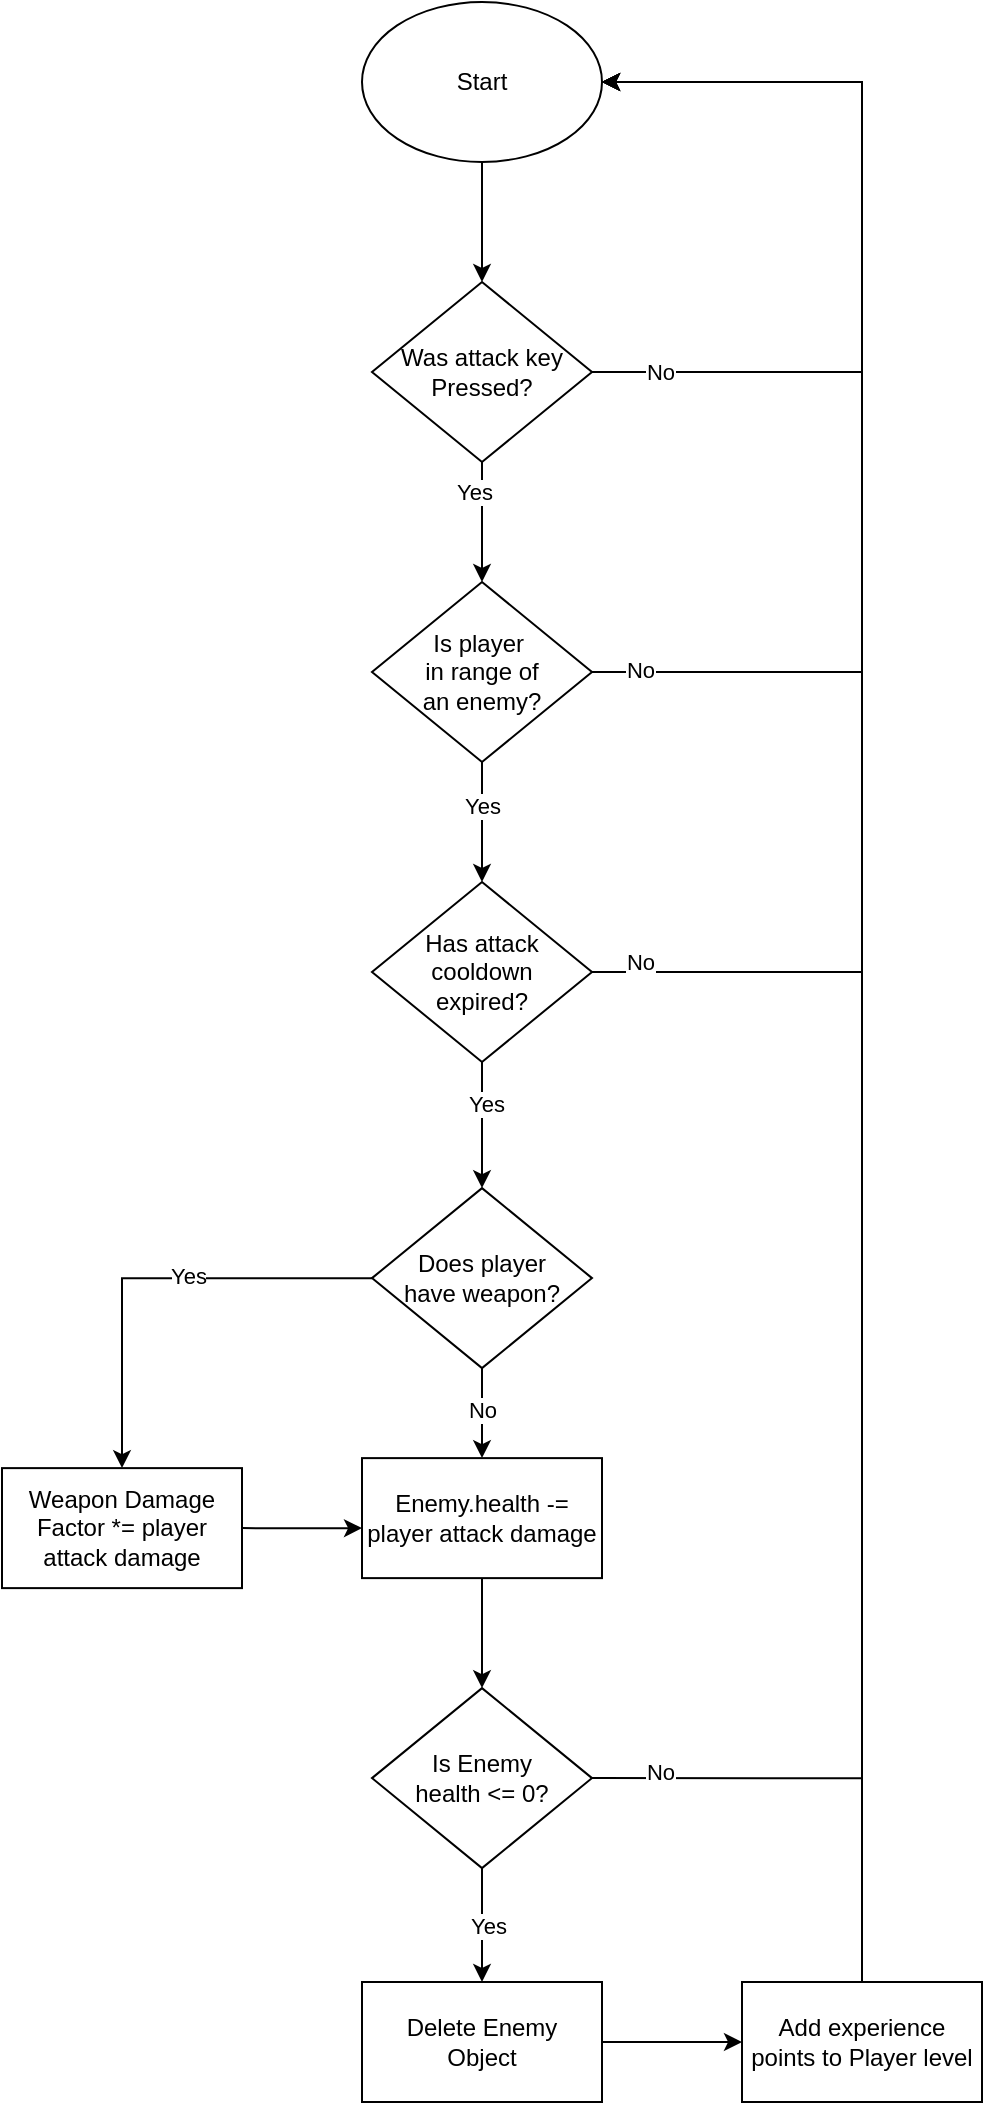 <mxfile version="20.2.4" type="device"><diagram id="C5RBs43oDa-KdzZeNtuy" name="Page-1"><mxGraphModel dx="946" dy="551" grid="1" gridSize="10" guides="1" tooltips="1" connect="1" arrows="1" fold="1" page="1" pageScale="1" pageWidth="827" pageHeight="1169" math="0" shadow="0"><root><mxCell id="WIyWlLk6GJQsqaUBKTNV-0"/><mxCell id="WIyWlLk6GJQsqaUBKTNV-1" parent="WIyWlLk6GJQsqaUBKTNV-0"/><mxCell id="8TAm1DSP8RdWx25nvKlU-5" value="" style="edgeStyle=orthogonalEdgeStyle;rounded=0;orthogonalLoop=1;jettySize=auto;html=1;" parent="WIyWlLk6GJQsqaUBKTNV-1" source="8TAm1DSP8RdWx25nvKlU-1" target="8TAm1DSP8RdWx25nvKlU-4" edge="1"><mxGeometry relative="1" as="geometry"/></mxCell><mxCell id="8TAm1DSP8RdWx25nvKlU-1" value="Start" style="ellipse;whiteSpace=wrap;html=1;" parent="WIyWlLk6GJQsqaUBKTNV-1" vertex="1"><mxGeometry x="320" y="10" width="120" height="80" as="geometry"/></mxCell><mxCell id="8TAm1DSP8RdWx25nvKlU-13" style="edgeStyle=orthogonalEdgeStyle;rounded=0;orthogonalLoop=1;jettySize=auto;html=1;exitX=1;exitY=0.5;exitDx=0;exitDy=0;entryX=1;entryY=0.5;entryDx=0;entryDy=0;" parent="WIyWlLk6GJQsqaUBKTNV-1" source="8TAm1DSP8RdWx25nvKlU-4" target="8TAm1DSP8RdWx25nvKlU-1" edge="1"><mxGeometry relative="1" as="geometry"><mxPoint x="380" y="110" as="targetPoint"/><Array as="points"><mxPoint x="570" y="195"/><mxPoint x="570" y="50"/></Array></mxGeometry></mxCell><mxCell id="8TAm1DSP8RdWx25nvKlU-14" value="No" style="edgeLabel;html=1;align=center;verticalAlign=middle;resizable=0;points=[];" parent="8TAm1DSP8RdWx25nvKlU-13" vertex="1" connectable="0"><mxGeometry x="-0.54" y="5" relative="1" as="geometry"><mxPoint x="-61" y="5" as="offset"/></mxGeometry></mxCell><mxCell id="f7-i7KdLsN0i6gYOPZnN-28" style="edgeStyle=orthogonalEdgeStyle;rounded=0;orthogonalLoop=1;jettySize=auto;html=1;exitX=0.5;exitY=1;exitDx=0;exitDy=0;entryX=0.5;entryY=0;entryDx=0;entryDy=0;" parent="WIyWlLk6GJQsqaUBKTNV-1" source="8TAm1DSP8RdWx25nvKlU-4" target="8TAm1DSP8RdWx25nvKlU-10" edge="1"><mxGeometry relative="1" as="geometry"/></mxCell><mxCell id="f7-i7KdLsN0i6gYOPZnN-31" value="Yes" style="edgeLabel;html=1;align=center;verticalAlign=middle;resizable=0;points=[];" parent="f7-i7KdLsN0i6gYOPZnN-28" vertex="1" connectable="0"><mxGeometry x="-0.502" y="-4" relative="1" as="geometry"><mxPoint as="offset"/></mxGeometry></mxCell><mxCell id="8TAm1DSP8RdWx25nvKlU-4" value="Was attack key Pressed?" style="rhombus;whiteSpace=wrap;html=1;" parent="WIyWlLk6GJQsqaUBKTNV-1" vertex="1"><mxGeometry x="325" y="150" width="110" height="90" as="geometry"/></mxCell><mxCell id="8TAm1DSP8RdWx25nvKlU-12" style="edgeStyle=orthogonalEdgeStyle;rounded=0;orthogonalLoop=1;jettySize=auto;html=1;exitX=1;exitY=0.5;exitDx=0;exitDy=0;" parent="WIyWlLk6GJQsqaUBKTNV-1" source="8TAm1DSP8RdWx25nvKlU-10" edge="1"><mxGeometry relative="1" as="geometry"><mxPoint x="440" y="50" as="targetPoint"/><Array as="points"><mxPoint x="570" y="345"/><mxPoint x="570" y="50"/></Array></mxGeometry></mxCell><mxCell id="f7-i7KdLsN0i6gYOPZnN-26" value="No" style="edgeLabel;html=1;align=center;verticalAlign=middle;resizable=0;points=[];" parent="8TAm1DSP8RdWx25nvKlU-12" vertex="1" connectable="0"><mxGeometry x="-0.916" y="1" relative="1" as="geometry"><mxPoint as="offset"/></mxGeometry></mxCell><mxCell id="f7-i7KdLsN0i6gYOPZnN-29" style="edgeStyle=orthogonalEdgeStyle;rounded=0;orthogonalLoop=1;jettySize=auto;html=1;exitX=0.5;exitY=1;exitDx=0;exitDy=0;entryX=0.5;entryY=0;entryDx=0;entryDy=0;" parent="WIyWlLk6GJQsqaUBKTNV-1" source="8TAm1DSP8RdWx25nvKlU-10" target="f7-i7KdLsN0i6gYOPZnN-20" edge="1"><mxGeometry relative="1" as="geometry"/></mxCell><mxCell id="f7-i7KdLsN0i6gYOPZnN-32" value="Yes" style="edgeLabel;html=1;align=center;verticalAlign=middle;resizable=0;points=[];" parent="f7-i7KdLsN0i6gYOPZnN-29" vertex="1" connectable="0"><mxGeometry x="-0.286" relative="1" as="geometry"><mxPoint as="offset"/></mxGeometry></mxCell><mxCell id="8TAm1DSP8RdWx25nvKlU-10" value="Is player&amp;nbsp;&lt;br&gt;in range of &lt;br&gt;an enemy?" style="rhombus;whiteSpace=wrap;html=1;" parent="WIyWlLk6GJQsqaUBKTNV-1" vertex="1"><mxGeometry x="325" y="300" width="110" height="90" as="geometry"/></mxCell><mxCell id="8TAm1DSP8RdWx25nvKlU-20" value="" style="edgeStyle=orthogonalEdgeStyle;rounded=0;orthogonalLoop=1;jettySize=auto;html=1;" parent="WIyWlLk6GJQsqaUBKTNV-1" source="8TAm1DSP8RdWx25nvKlU-17" target="8TAm1DSP8RdWx25nvKlU-19" edge="1"><mxGeometry relative="1" as="geometry"/></mxCell><mxCell id="8TAm1DSP8RdWx25nvKlU-21" value="No" style="edgeLabel;html=1;align=center;verticalAlign=middle;resizable=0;points=[];" parent="8TAm1DSP8RdWx25nvKlU-20" vertex="1" connectable="0"><mxGeometry x="-0.124" relative="1" as="geometry"><mxPoint y="1" as="offset"/></mxGeometry></mxCell><mxCell id="f7-i7KdLsN0i6gYOPZnN-6" value="" style="edgeStyle=orthogonalEdgeStyle;rounded=0;orthogonalLoop=1;jettySize=auto;html=1;" parent="WIyWlLk6GJQsqaUBKTNV-1" source="8TAm1DSP8RdWx25nvKlU-17" target="f7-i7KdLsN0i6gYOPZnN-5" edge="1"><mxGeometry relative="1" as="geometry"/></mxCell><mxCell id="f7-i7KdLsN0i6gYOPZnN-8" value="Yes" style="edgeLabel;html=1;align=center;verticalAlign=middle;resizable=0;points=[];" parent="f7-i7KdLsN0i6gYOPZnN-6" vertex="1" connectable="0"><mxGeometry x="-0.158" y="-1" relative="1" as="geometry"><mxPoint as="offset"/></mxGeometry></mxCell><mxCell id="8TAm1DSP8RdWx25nvKlU-17" value="Does player&lt;br&gt;have weapon?" style="rhombus;whiteSpace=wrap;html=1;" parent="WIyWlLk6GJQsqaUBKTNV-1" vertex="1"><mxGeometry x="325" y="603.06" width="110" height="90" as="geometry"/></mxCell><mxCell id="f7-i7KdLsN0i6gYOPZnN-1" value="" style="edgeStyle=orthogonalEdgeStyle;rounded=0;orthogonalLoop=1;jettySize=auto;html=1;entryX=0.5;entryY=0;entryDx=0;entryDy=0;" parent="WIyWlLk6GJQsqaUBKTNV-1" source="8TAm1DSP8RdWx25nvKlU-19" target="f7-i7KdLsN0i6gYOPZnN-2" edge="1"><mxGeometry relative="1" as="geometry"><mxPoint x="570" y="783.06" as="targetPoint"/></mxGeometry></mxCell><mxCell id="8TAm1DSP8RdWx25nvKlU-19" value="Enemy.health -= player attack damage" style="whiteSpace=wrap;html=1;" parent="WIyWlLk6GJQsqaUBKTNV-1" vertex="1"><mxGeometry x="320" y="738.06" width="120" height="60" as="geometry"/></mxCell><mxCell id="f7-i7KdLsN0i6gYOPZnN-11" value="" style="edgeStyle=orthogonalEdgeStyle;rounded=0;orthogonalLoop=1;jettySize=auto;html=1;entryX=0.5;entryY=0;entryDx=0;entryDy=0;" parent="WIyWlLk6GJQsqaUBKTNV-1" source="f7-i7KdLsN0i6gYOPZnN-2" target="f7-i7KdLsN0i6gYOPZnN-12" edge="1"><mxGeometry relative="1" as="geometry"><mxPoint x="515" y="938.06" as="targetPoint"/><Array as="points"><mxPoint x="380" y="990"/></Array></mxGeometry></mxCell><mxCell id="f7-i7KdLsN0i6gYOPZnN-18" value="Yes" style="edgeLabel;html=1;align=center;verticalAlign=middle;resizable=0;points=[];" parent="f7-i7KdLsN0i6gYOPZnN-11" vertex="1" connectable="0"><mxGeometry x="-0.087" y="3" relative="1" as="geometry"><mxPoint y="3" as="offset"/></mxGeometry></mxCell><mxCell id="f7-i7KdLsN0i6gYOPZnN-40" style="edgeStyle=orthogonalEdgeStyle;rounded=0;orthogonalLoop=1;jettySize=auto;html=1;exitX=1;exitY=0.5;exitDx=0;exitDy=0;entryX=1;entryY=0.5;entryDx=0;entryDy=0;" parent="WIyWlLk6GJQsqaUBKTNV-1" source="f7-i7KdLsN0i6gYOPZnN-2" target="8TAm1DSP8RdWx25nvKlU-1" edge="1"><mxGeometry relative="1" as="geometry"><mxPoint x="570" y="60" as="targetPoint"/><Array as="points"><mxPoint x="570" y="898"/><mxPoint x="570" y="50"/></Array></mxGeometry></mxCell><mxCell id="f7-i7KdLsN0i6gYOPZnN-41" value="No" style="edgeLabel;html=1;align=center;verticalAlign=middle;resizable=0;points=[];" parent="f7-i7KdLsN0i6gYOPZnN-40" vertex="1" connectable="0"><mxGeometry x="-0.939" y="3" relative="1" as="geometry"><mxPoint as="offset"/></mxGeometry></mxCell><mxCell id="f7-i7KdLsN0i6gYOPZnN-2" value="Is Enemy &lt;br&gt;health&amp;nbsp;&amp;lt;= 0?" style="rhombus;whiteSpace=wrap;html=1;" parent="WIyWlLk6GJQsqaUBKTNV-1" vertex="1"><mxGeometry x="325" y="853.06" width="110" height="90" as="geometry"/></mxCell><mxCell id="f7-i7KdLsN0i6gYOPZnN-9" style="edgeStyle=orthogonalEdgeStyle;rounded=0;orthogonalLoop=1;jettySize=auto;html=1;exitX=1;exitY=0.5;exitDx=0;exitDy=0;" parent="WIyWlLk6GJQsqaUBKTNV-1" source="f7-i7KdLsN0i6gYOPZnN-5" edge="1"><mxGeometry relative="1" as="geometry"><mxPoint x="320" y="773.06" as="targetPoint"/></mxGeometry></mxCell><mxCell id="f7-i7KdLsN0i6gYOPZnN-5" value="Weapon Damage Factor *= player attack damage" style="whiteSpace=wrap;html=1;" parent="WIyWlLk6GJQsqaUBKTNV-1" vertex="1"><mxGeometry x="140" y="743.06" width="120" height="60" as="geometry"/></mxCell><mxCell id="f7-i7KdLsN0i6gYOPZnN-19" style="edgeStyle=orthogonalEdgeStyle;rounded=0;orthogonalLoop=1;jettySize=auto;html=1;entryX=1;entryY=0.5;entryDx=0;entryDy=0;exitX=0.5;exitY=0;exitDx=0;exitDy=0;" parent="WIyWlLk6GJQsqaUBKTNV-1" source="f7-i7KdLsN0i6gYOPZnN-37" target="8TAm1DSP8RdWx25nvKlU-1" edge="1"><mxGeometry relative="1" as="geometry"><mxPoint x="380" y="110" as="targetPoint"/><mxPoint x="550" y="820" as="sourcePoint"/><Array as="points"><mxPoint x="570" y="50"/></Array></mxGeometry></mxCell><mxCell id="f7-i7KdLsN0i6gYOPZnN-38" value="" style="edgeStyle=orthogonalEdgeStyle;rounded=0;orthogonalLoop=1;jettySize=auto;html=1;" parent="WIyWlLk6GJQsqaUBKTNV-1" source="f7-i7KdLsN0i6gYOPZnN-12" target="f7-i7KdLsN0i6gYOPZnN-37" edge="1"><mxGeometry relative="1" as="geometry"/></mxCell><mxCell id="f7-i7KdLsN0i6gYOPZnN-12" value="Delete Enemy &lt;br&gt;Object" style="rounded=0;whiteSpace=wrap;html=1;" parent="WIyWlLk6GJQsqaUBKTNV-1" vertex="1"><mxGeometry x="320" y="1000" width="120" height="60" as="geometry"/></mxCell><mxCell id="f7-i7KdLsN0i6gYOPZnN-25" style="edgeStyle=orthogonalEdgeStyle;rounded=0;orthogonalLoop=1;jettySize=auto;html=1;exitX=1;exitY=0.5;exitDx=0;exitDy=0;entryX=1;entryY=0.5;entryDx=0;entryDy=0;" parent="WIyWlLk6GJQsqaUBKTNV-1" source="f7-i7KdLsN0i6gYOPZnN-20" target="8TAm1DSP8RdWx25nvKlU-1" edge="1"><mxGeometry relative="1" as="geometry"><mxPoint x="380" y="110" as="targetPoint"/><Array as="points"><mxPoint x="570" y="495"/><mxPoint x="570" y="50"/></Array></mxGeometry></mxCell><mxCell id="f7-i7KdLsN0i6gYOPZnN-27" value="No" style="edgeLabel;html=1;align=center;verticalAlign=middle;resizable=0;points=[];" parent="f7-i7KdLsN0i6gYOPZnN-25" vertex="1" connectable="0"><mxGeometry x="-0.932" y="5" relative="1" as="geometry"><mxPoint as="offset"/></mxGeometry></mxCell><mxCell id="f7-i7KdLsN0i6gYOPZnN-30" style="edgeStyle=orthogonalEdgeStyle;rounded=0;orthogonalLoop=1;jettySize=auto;html=1;exitX=0.5;exitY=1;exitDx=0;exitDy=0;entryX=0.5;entryY=0;entryDx=0;entryDy=0;" parent="WIyWlLk6GJQsqaUBKTNV-1" source="f7-i7KdLsN0i6gYOPZnN-20" target="8TAm1DSP8RdWx25nvKlU-17" edge="1"><mxGeometry relative="1" as="geometry"/></mxCell><mxCell id="f7-i7KdLsN0i6gYOPZnN-33" value="Yes" style="edgeLabel;html=1;align=center;verticalAlign=middle;resizable=0;points=[];" parent="f7-i7KdLsN0i6gYOPZnN-30" vertex="1" connectable="0"><mxGeometry x="-0.34" y="2" relative="1" as="geometry"><mxPoint as="offset"/></mxGeometry></mxCell><mxCell id="f7-i7KdLsN0i6gYOPZnN-20" value="Has attack cooldown &lt;br&gt;expired?" style="rhombus;whiteSpace=wrap;html=1;" parent="WIyWlLk6GJQsqaUBKTNV-1" vertex="1"><mxGeometry x="325" y="450" width="110" height="90" as="geometry"/></mxCell><mxCell id="f7-i7KdLsN0i6gYOPZnN-37" value="Add experience points to Player level" style="rounded=0;whiteSpace=wrap;html=1;" parent="WIyWlLk6GJQsqaUBKTNV-1" vertex="1"><mxGeometry x="510" y="1000" width="120" height="60" as="geometry"/></mxCell></root></mxGraphModel></diagram></mxfile>